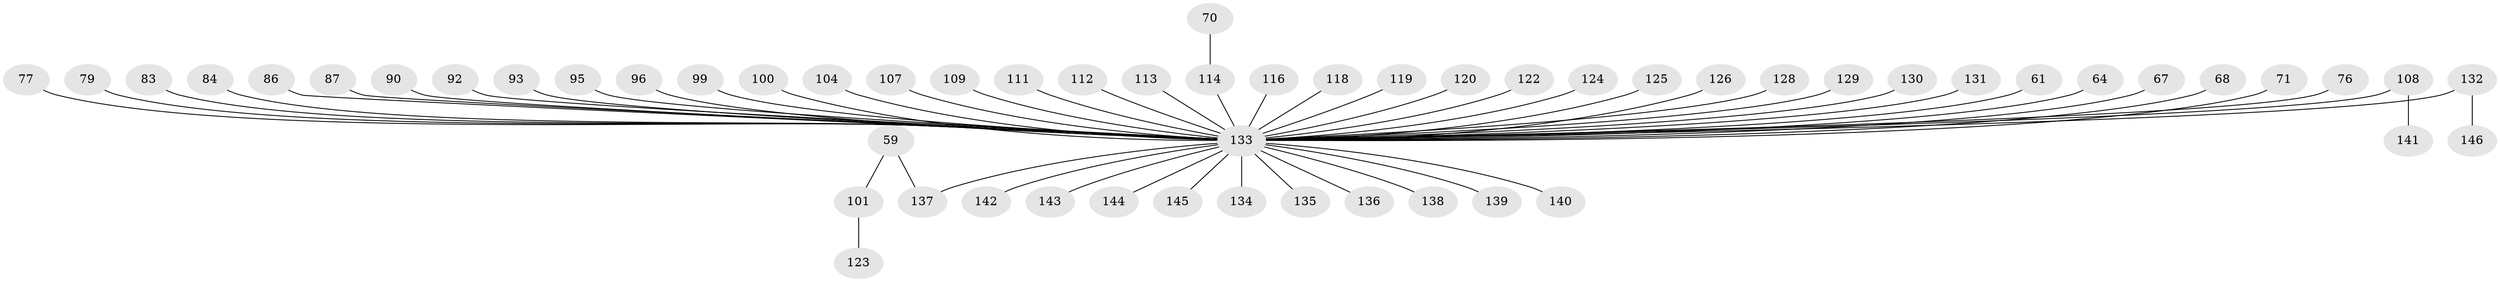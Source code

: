 // original degree distribution, {4: 0.07534246575342465, 6: 0.0273972602739726, 2: 0.2671232876712329, 3: 0.136986301369863, 9: 0.00684931506849315, 5: 0.00684931506849315, 1: 0.4794520547945205}
// Generated by graph-tools (version 1.1) at 2025/57/03/04/25 21:57:04]
// undirected, 58 vertices, 57 edges
graph export_dot {
graph [start="1"]
  node [color=gray90,style=filled];
  59;
  61;
  64;
  67;
  68;
  70;
  71;
  76;
  77;
  79;
  83;
  84;
  86;
  87;
  90;
  92;
  93;
  95;
  96;
  99;
  100;
  101;
  104;
  107;
  108;
  109;
  111;
  112;
  113;
  114 [super="+40"];
  116;
  118;
  119;
  120;
  122;
  123;
  124;
  125;
  126;
  128;
  129;
  130;
  131;
  132;
  133 [super="+19+20+4+17+39+23+89+26+97+25+36+28+52+32+35+37+69+63+43+62+80+94+73+103+102+105+115+127+110+88+106+91+117+81+51+53+121+54+57"];
  134;
  135;
  136;
  137 [super="+47"];
  138;
  139;
  140;
  141;
  142;
  143;
  144 [super="+27+55"];
  145;
  146;
  59 -- 101;
  59 -- 137;
  61 -- 133;
  64 -- 133;
  67 -- 133;
  68 -- 133;
  70 -- 114;
  71 -- 133;
  76 -- 133;
  77 -- 133;
  79 -- 133;
  83 -- 133;
  84 -- 133;
  86 -- 133;
  87 -- 133;
  90 -- 133;
  92 -- 133;
  93 -- 133;
  95 -- 133;
  96 -- 133;
  99 -- 133;
  100 -- 133;
  101 -- 123;
  104 -- 133;
  107 -- 133;
  108 -- 141;
  108 -- 133;
  109 -- 133;
  111 -- 133;
  112 -- 133;
  113 -- 133;
  114 -- 133;
  116 -- 133;
  118 -- 133;
  119 -- 133;
  120 -- 133;
  122 -- 133;
  124 -- 133;
  125 -- 133;
  126 -- 133;
  128 -- 133;
  129 -- 133;
  130 -- 133;
  131 -- 133;
  132 -- 146;
  132 -- 133;
  133 -- 136;
  133 -- 143;
  133 -- 135;
  133 -- 134;
  133 -- 137;
  133 -- 140;
  133 -- 144;
  133 -- 145;
  133 -- 138;
  133 -- 139;
  133 -- 142;
}
